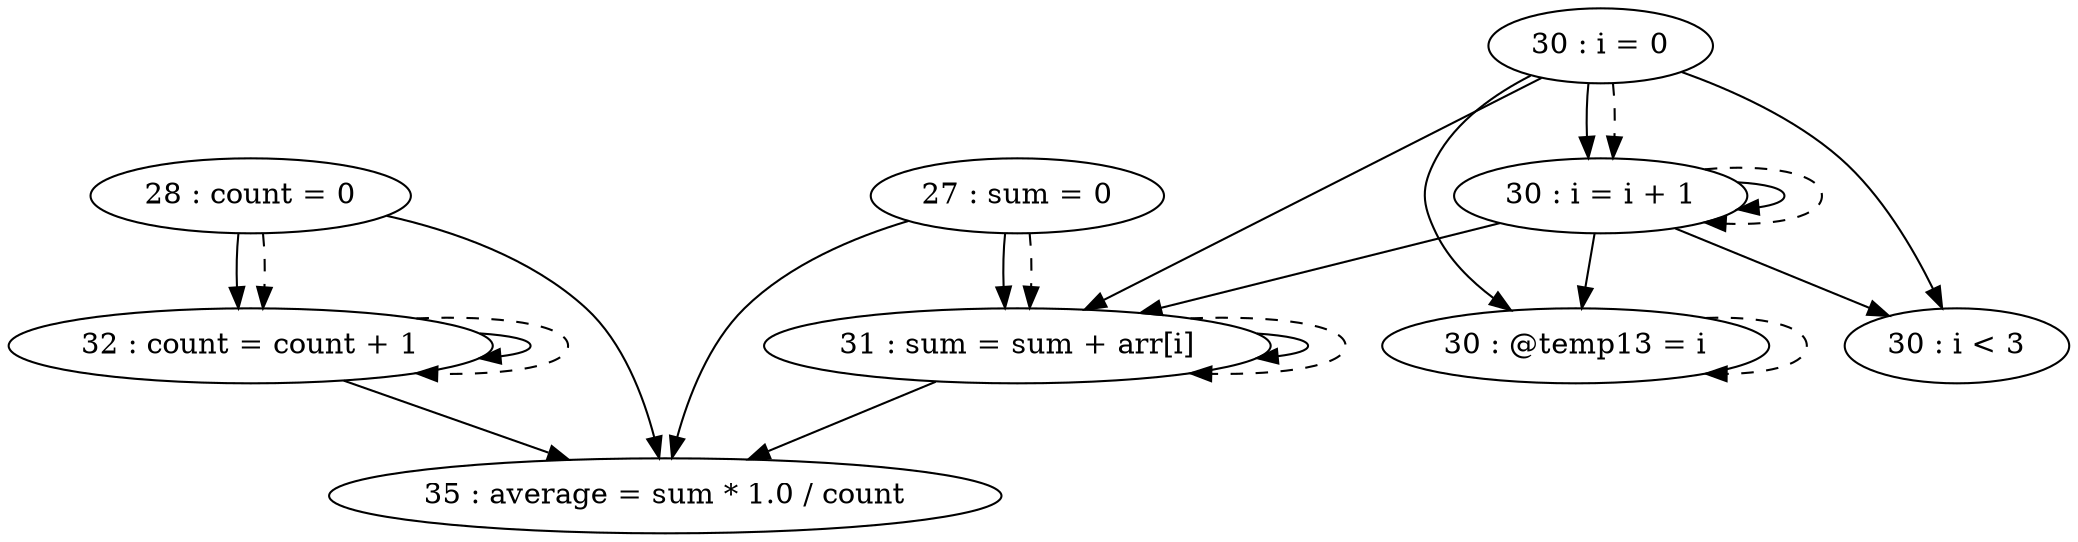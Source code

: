 digraph G {
"27 : sum = 0"
"27 : sum = 0" -> "31 : sum = sum + arr[i]"
"27 : sum = 0" -> "35 : average = sum * 1.0 / count"
"27 : sum = 0" -> "31 : sum = sum + arr[i]" [style=dashed]
"28 : count = 0"
"28 : count = 0" -> "35 : average = sum * 1.0 / count"
"28 : count = 0" -> "32 : count = count + 1"
"28 : count = 0" -> "32 : count = count + 1" [style=dashed]
"30 : i = 0"
"30 : i = 0" -> "31 : sum = sum + arr[i]"
"30 : i = 0" -> "30 : @temp13 = i"
"30 : i = 0" -> "30 : i < 3"
"30 : i = 0" -> "30 : i = i + 1"
"30 : i = 0" -> "30 : i = i + 1" [style=dashed]
"30 : i < 3"
"31 : sum = sum + arr[i]"
"31 : sum = sum + arr[i]" -> "31 : sum = sum + arr[i]"
"31 : sum = sum + arr[i]" -> "35 : average = sum * 1.0 / count"
"31 : sum = sum + arr[i]" -> "31 : sum = sum + arr[i]" [style=dashed]
"32 : count = count + 1"
"32 : count = count + 1" -> "35 : average = sum * 1.0 / count"
"32 : count = count + 1" -> "32 : count = count + 1"
"32 : count = count + 1" -> "32 : count = count + 1" [style=dashed]
"30 : @temp13 = i"
"30 : @temp13 = i" -> "30 : @temp13 = i" [style=dashed]
"30 : i = i + 1"
"30 : i = i + 1" -> "31 : sum = sum + arr[i]"
"30 : i = i + 1" -> "30 : @temp13 = i"
"30 : i = i + 1" -> "30 : i < 3"
"30 : i = i + 1" -> "30 : i = i + 1"
"30 : i = i + 1" -> "30 : i = i + 1" [style=dashed]
"35 : average = sum * 1.0 / count"
}